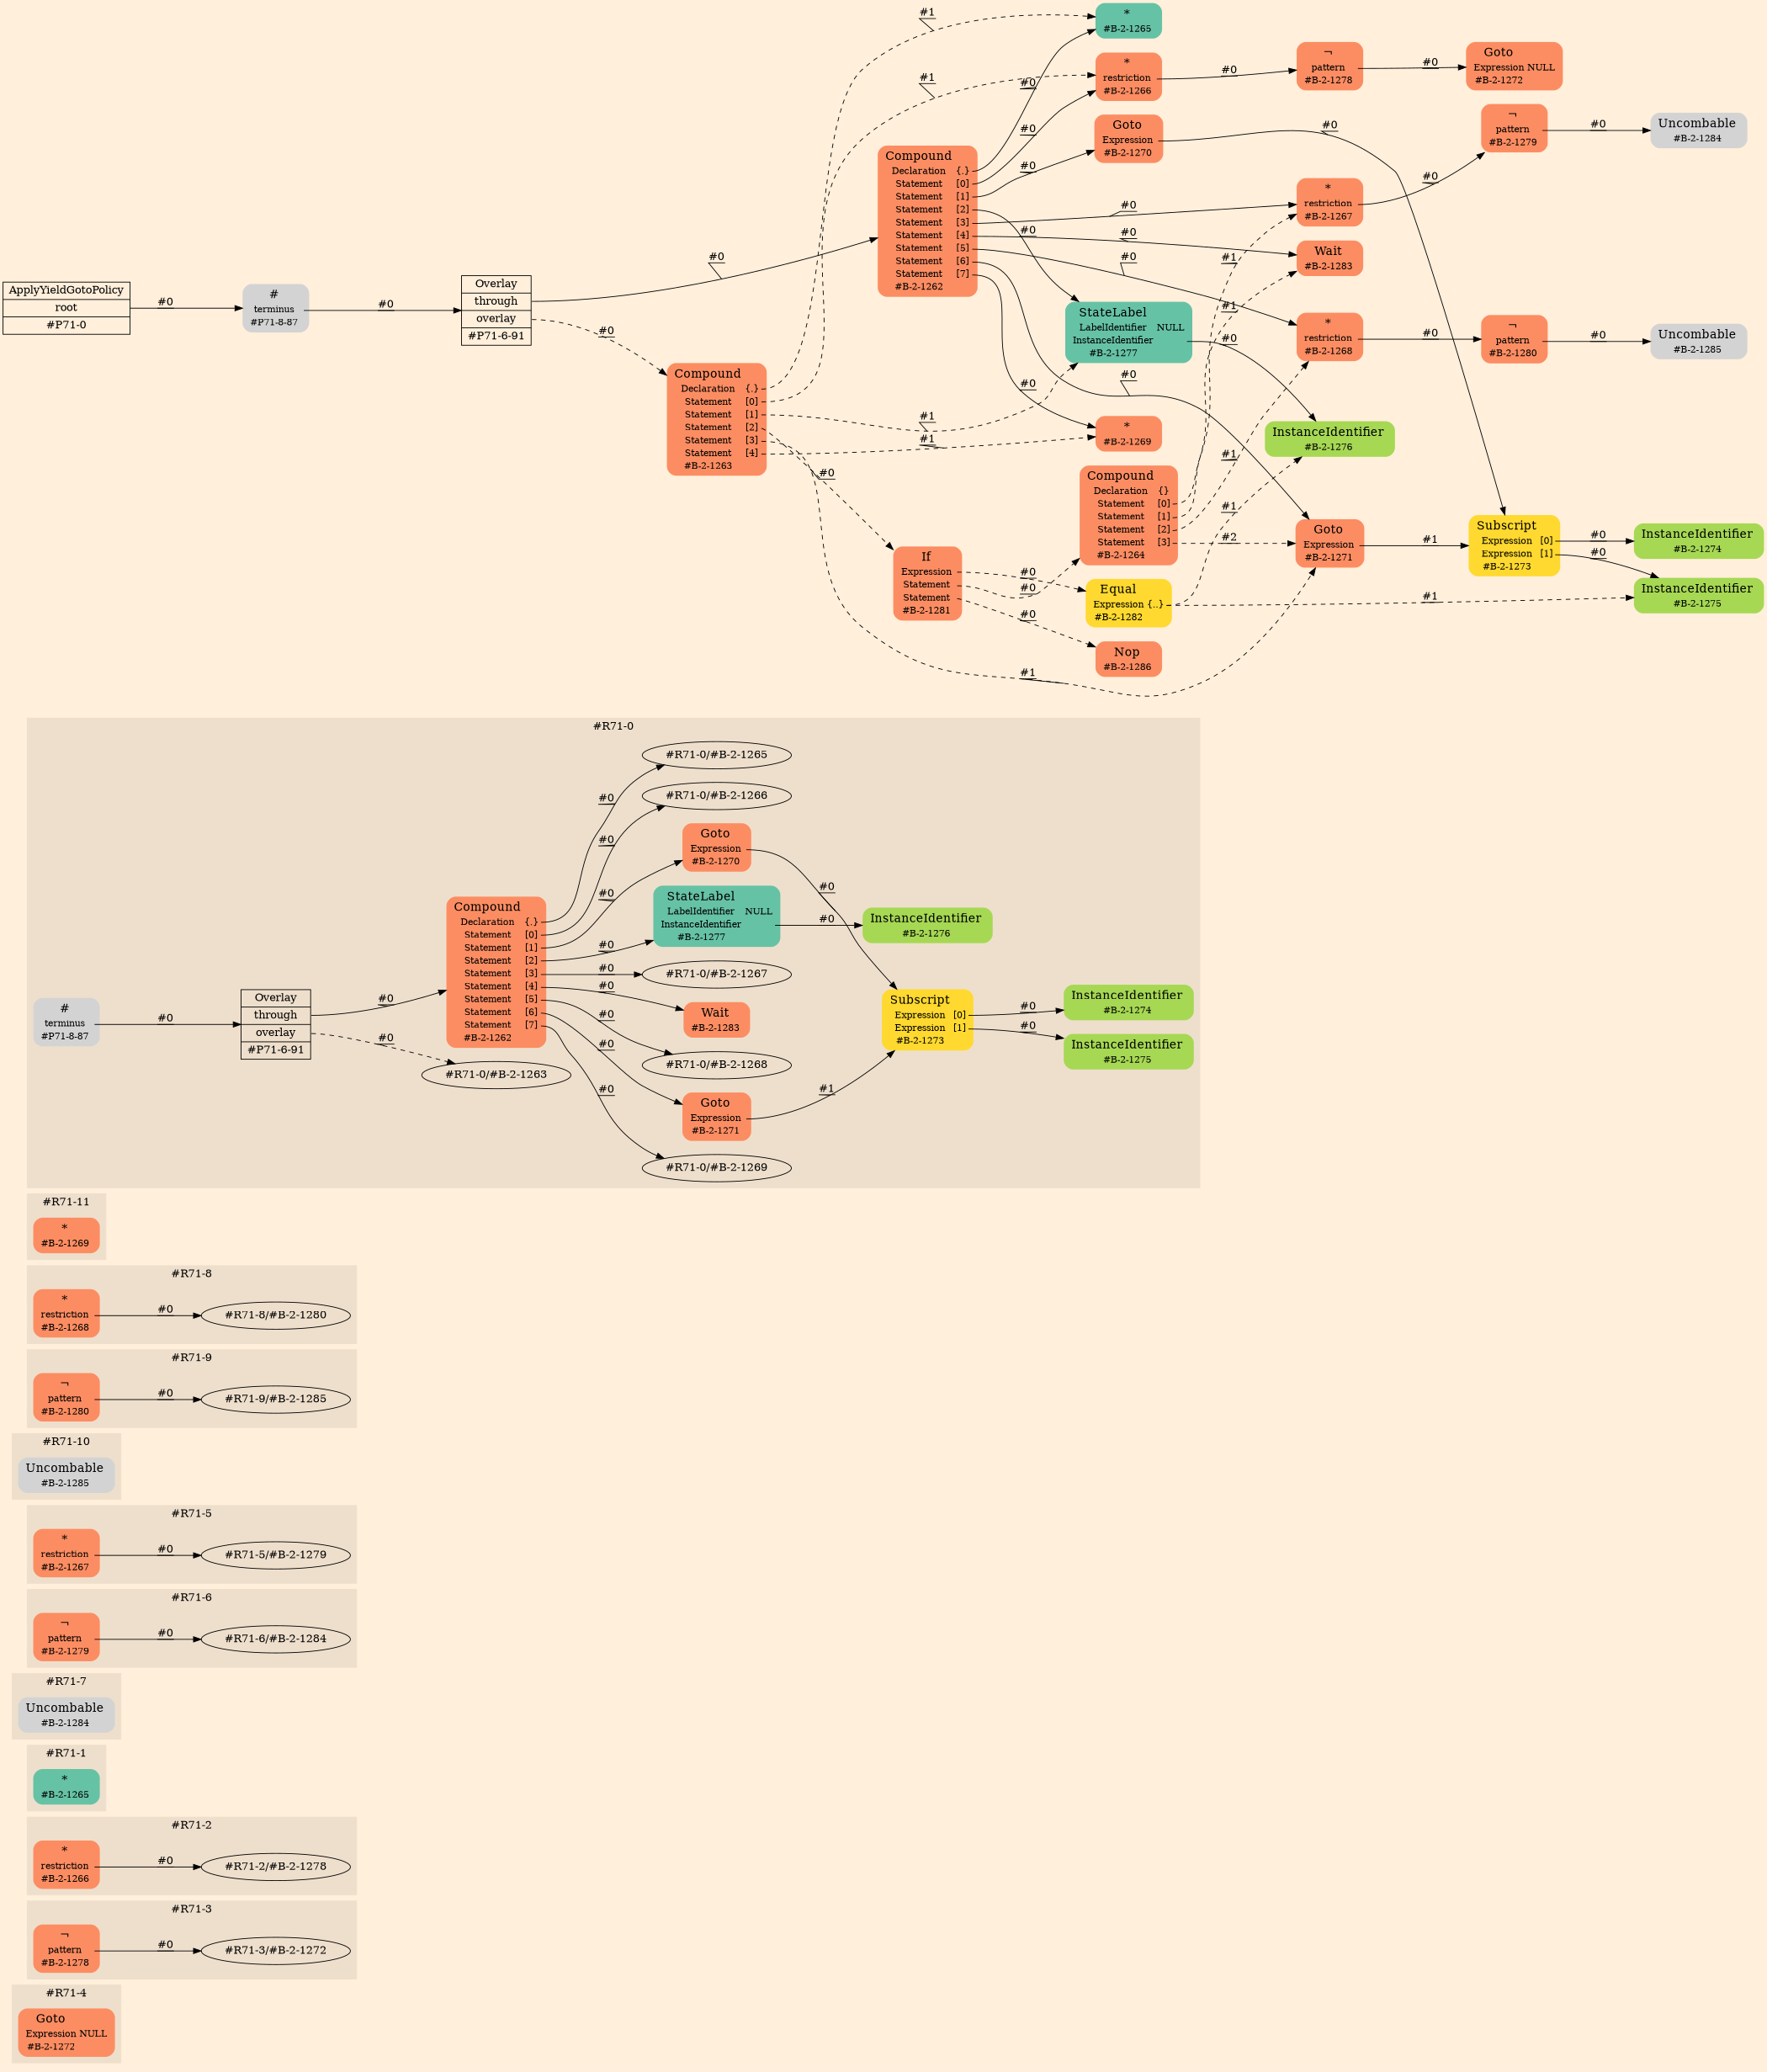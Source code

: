 digraph Inferno {
graph [
rankdir = "LR"
ranksep = 1.0
size = "14,20"
bgcolor = antiquewhite1
color = black
fontcolor = black
];
node [
];
subgraph "cluster#R71-4" {
label = "#R71-4"
style = "filled"
color = antiquewhite2
"#R71-4/#B-2-1272" [
shape = "plaintext"
fillcolor = "/set28/2"
label = <<TABLE BORDER="0" CELLBORDER="0" CELLSPACING="0">
 <TR>
  <TD><FONT POINT-SIZE="16.0">Goto</FONT></TD>
  <TD></TD>
 </TR>
 <TR>
  <TD>Expression</TD>
  <TD PORT="port0">NULL</TD>
 </TR>
 <TR>
  <TD>#B-2-1272</TD>
  <TD PORT="port1"></TD>
 </TR>
</TABLE>>
style = "rounded,filled"
fontsize = "12"
];
}
subgraph "cluster#R71-3" {
label = "#R71-3"
style = "filled"
color = antiquewhite2
"#R71-3/#B-2-1278" [
shape = "plaintext"
fillcolor = "/set28/2"
label = <<TABLE BORDER="0" CELLBORDER="0" CELLSPACING="0">
 <TR>
  <TD><FONT POINT-SIZE="16.0">¬</FONT></TD>
  <TD></TD>
 </TR>
 <TR>
  <TD>pattern</TD>
  <TD PORT="port0"></TD>
 </TR>
 <TR>
  <TD>#B-2-1278</TD>
  <TD PORT="port1"></TD>
 </TR>
</TABLE>>
style = "rounded,filled"
fontsize = "12"
];
"#R71-3/#B-2-1278":port0 -> "#R71-3/#B-2-1272" [style="solid"
label = "#0"
decorate = true
color = black
fontcolor = black
];
}
subgraph "cluster#R71-2" {
label = "#R71-2"
style = "filled"
color = antiquewhite2
"#R71-2/#B-2-1266" [
shape = "plaintext"
fillcolor = "/set28/2"
label = <<TABLE BORDER="0" CELLBORDER="0" CELLSPACING="0">
 <TR>
  <TD><FONT POINT-SIZE="16.0">*</FONT></TD>
  <TD></TD>
 </TR>
 <TR>
  <TD>restriction</TD>
  <TD PORT="port0"></TD>
 </TR>
 <TR>
  <TD>#B-2-1266</TD>
  <TD PORT="port1"></TD>
 </TR>
</TABLE>>
style = "rounded,filled"
fontsize = "12"
];
"#R71-2/#B-2-1266":port0 -> "#R71-2/#B-2-1278" [style="solid"
label = "#0"
decorate = true
color = black
fontcolor = black
];
}
subgraph "cluster#R71-1" {
label = "#R71-1"
style = "filled"
color = antiquewhite2
"#R71-1/#B-2-1265" [
shape = "plaintext"
fillcolor = "/set28/1"
label = <<TABLE BORDER="0" CELLBORDER="0" CELLSPACING="0">
 <TR>
  <TD><FONT POINT-SIZE="16.0">*</FONT></TD>
  <TD></TD>
 </TR>
 <TR>
  <TD>#B-2-1265</TD>
  <TD PORT="port0"></TD>
 </TR>
</TABLE>>
style = "rounded,filled"
fontsize = "12"
];
}
subgraph "cluster#R71-7" {
label = "#R71-7"
style = "filled"
color = antiquewhite2
"#R71-7/#B-2-1284" [
shape = "plaintext"
label = <<TABLE BORDER="0" CELLBORDER="0" CELLSPACING="0">
 <TR>
  <TD><FONT POINT-SIZE="16.0">Uncombable</FONT></TD>
  <TD></TD>
 </TR>
 <TR>
  <TD>#B-2-1284</TD>
  <TD PORT="port0"></TD>
 </TR>
</TABLE>>
style = "rounded,filled"
fontsize = "12"
];
}
subgraph "cluster#R71-6" {
label = "#R71-6"
style = "filled"
color = antiquewhite2
"#R71-6/#B-2-1279" [
shape = "plaintext"
fillcolor = "/set28/2"
label = <<TABLE BORDER="0" CELLBORDER="0" CELLSPACING="0">
 <TR>
  <TD><FONT POINT-SIZE="16.0">¬</FONT></TD>
  <TD></TD>
 </TR>
 <TR>
  <TD>pattern</TD>
  <TD PORT="port0"></TD>
 </TR>
 <TR>
  <TD>#B-2-1279</TD>
  <TD PORT="port1"></TD>
 </TR>
</TABLE>>
style = "rounded,filled"
fontsize = "12"
];
"#R71-6/#B-2-1279":port0 -> "#R71-6/#B-2-1284" [style="solid"
label = "#0"
decorate = true
color = black
fontcolor = black
];
}
subgraph "cluster#R71-5" {
label = "#R71-5"
style = "filled"
color = antiquewhite2
"#R71-5/#B-2-1267" [
shape = "plaintext"
fillcolor = "/set28/2"
label = <<TABLE BORDER="0" CELLBORDER="0" CELLSPACING="0">
 <TR>
  <TD><FONT POINT-SIZE="16.0">*</FONT></TD>
  <TD></TD>
 </TR>
 <TR>
  <TD>restriction</TD>
  <TD PORT="port0"></TD>
 </TR>
 <TR>
  <TD>#B-2-1267</TD>
  <TD PORT="port1"></TD>
 </TR>
</TABLE>>
style = "rounded,filled"
fontsize = "12"
];
"#R71-5/#B-2-1267":port0 -> "#R71-5/#B-2-1279" [style="solid"
label = "#0"
decorate = true
color = black
fontcolor = black
];
}
subgraph "cluster#R71-10" {
label = "#R71-10"
style = "filled"
color = antiquewhite2
"#R71-10/#B-2-1285" [
shape = "plaintext"
label = <<TABLE BORDER="0" CELLBORDER="0" CELLSPACING="0">
 <TR>
  <TD><FONT POINT-SIZE="16.0">Uncombable</FONT></TD>
  <TD></TD>
 </TR>
 <TR>
  <TD>#B-2-1285</TD>
  <TD PORT="port0"></TD>
 </TR>
</TABLE>>
style = "rounded,filled"
fontsize = "12"
];
}
subgraph "cluster#R71-9" {
label = "#R71-9"
style = "filled"
color = antiquewhite2
"#R71-9/#B-2-1280" [
shape = "plaintext"
fillcolor = "/set28/2"
label = <<TABLE BORDER="0" CELLBORDER="0" CELLSPACING="0">
 <TR>
  <TD><FONT POINT-SIZE="16.0">¬</FONT></TD>
  <TD></TD>
 </TR>
 <TR>
  <TD>pattern</TD>
  <TD PORT="port0"></TD>
 </TR>
 <TR>
  <TD>#B-2-1280</TD>
  <TD PORT="port1"></TD>
 </TR>
</TABLE>>
style = "rounded,filled"
fontsize = "12"
];
"#R71-9/#B-2-1280":port0 -> "#R71-9/#B-2-1285" [style="solid"
label = "#0"
decorate = true
color = black
fontcolor = black
];
}
subgraph "cluster#R71-8" {
label = "#R71-8"
style = "filled"
color = antiquewhite2
"#R71-8/#B-2-1268" [
shape = "plaintext"
fillcolor = "/set28/2"
label = <<TABLE BORDER="0" CELLBORDER="0" CELLSPACING="0">
 <TR>
  <TD><FONT POINT-SIZE="16.0">*</FONT></TD>
  <TD></TD>
 </TR>
 <TR>
  <TD>restriction</TD>
  <TD PORT="port0"></TD>
 </TR>
 <TR>
  <TD>#B-2-1268</TD>
  <TD PORT="port1"></TD>
 </TR>
</TABLE>>
style = "rounded,filled"
fontsize = "12"
];
"#R71-8/#B-2-1268":port0 -> "#R71-8/#B-2-1280" [style="solid"
label = "#0"
decorate = true
color = black
fontcolor = black
];
}
subgraph "cluster#R71-11" {
label = "#R71-11"
style = "filled"
color = antiquewhite2
"#R71-11/#B-2-1269" [
shape = "plaintext"
fillcolor = "/set28/2"
label = <<TABLE BORDER="0" CELLBORDER="0" CELLSPACING="0">
 <TR>
  <TD><FONT POINT-SIZE="16.0">*</FONT></TD>
  <TD></TD>
 </TR>
 <TR>
  <TD>#B-2-1269</TD>
  <TD PORT="port0"></TD>
 </TR>
</TABLE>>
style = "rounded,filled"
fontsize = "12"
];
}
subgraph "cluster#R71-0" {
label = "#R71-0"
style = "filled"
color = antiquewhite2
"#R71-0/#B-2-1283" [
shape = "plaintext"
fillcolor = "/set28/2"
label = <<TABLE BORDER="0" CELLBORDER="0" CELLSPACING="0">
 <TR>
  <TD><FONT POINT-SIZE="16.0">Wait</FONT></TD>
  <TD></TD>
 </TR>
 <TR>
  <TD>#B-2-1283</TD>
  <TD PORT="port0"></TD>
 </TR>
</TABLE>>
style = "rounded,filled"
fontsize = "12"
];
"#R71-0/#B-2-1276" [
shape = "plaintext"
fillcolor = "/set28/5"
label = <<TABLE BORDER="0" CELLBORDER="0" CELLSPACING="0">
 <TR>
  <TD><FONT POINT-SIZE="16.0">InstanceIdentifier</FONT></TD>
  <TD></TD>
 </TR>
 <TR>
  <TD>#B-2-1276</TD>
  <TD PORT="port0"></TD>
 </TR>
</TABLE>>
style = "rounded,filled"
fontsize = "12"
];
"#R71-0/#B-2-1277" [
shape = "plaintext"
fillcolor = "/set28/1"
label = <<TABLE BORDER="0" CELLBORDER="0" CELLSPACING="0">
 <TR>
  <TD><FONT POINT-SIZE="16.0">StateLabel</FONT></TD>
  <TD></TD>
 </TR>
 <TR>
  <TD>LabelIdentifier</TD>
  <TD PORT="port0">NULL</TD>
 </TR>
 <TR>
  <TD>InstanceIdentifier</TD>
  <TD PORT="port1"></TD>
 </TR>
 <TR>
  <TD>#B-2-1277</TD>
  <TD PORT="port2"></TD>
 </TR>
</TABLE>>
style = "rounded,filled"
fontsize = "12"
];
"#R71-0/#B-2-1275" [
shape = "plaintext"
fillcolor = "/set28/5"
label = <<TABLE BORDER="0" CELLBORDER="0" CELLSPACING="0">
 <TR>
  <TD><FONT POINT-SIZE="16.0">InstanceIdentifier</FONT></TD>
  <TD></TD>
 </TR>
 <TR>
  <TD>#B-2-1275</TD>
  <TD PORT="port0"></TD>
 </TR>
</TABLE>>
style = "rounded,filled"
fontsize = "12"
];
"#R71-0/#P71-6-91" [
shape = "record"
fillcolor = antiquewhite2
label = "<fixed> Overlay | <port0> through | <port1> overlay | <port2> #P71-6-91"
style = "filled"
fontsize = "14"
color = black
fontcolor = black
];
"#R71-0/#B-2-1270" [
shape = "plaintext"
fillcolor = "/set28/2"
label = <<TABLE BORDER="0" CELLBORDER="0" CELLSPACING="0">
 <TR>
  <TD><FONT POINT-SIZE="16.0">Goto</FONT></TD>
  <TD></TD>
 </TR>
 <TR>
  <TD>Expression</TD>
  <TD PORT="port0"></TD>
 </TR>
 <TR>
  <TD>#B-2-1270</TD>
  <TD PORT="port1"></TD>
 </TR>
</TABLE>>
style = "rounded,filled"
fontsize = "12"
];
"#R71-0/#P71-8-87" [
shape = "plaintext"
label = <<TABLE BORDER="0" CELLBORDER="0" CELLSPACING="0">
 <TR>
  <TD><FONT POINT-SIZE="16.0">#</FONT></TD>
  <TD></TD>
 </TR>
 <TR>
  <TD>terminus</TD>
  <TD PORT="port0"></TD>
 </TR>
 <TR>
  <TD>#P71-8-87</TD>
  <TD PORT="port1"></TD>
 </TR>
</TABLE>>
style = "rounded,filled"
fontsize = "12"
];
"#R71-0/#B-2-1262" [
shape = "plaintext"
fillcolor = "/set28/2"
label = <<TABLE BORDER="0" CELLBORDER="0" CELLSPACING="0">
 <TR>
  <TD><FONT POINT-SIZE="16.0">Compound</FONT></TD>
  <TD></TD>
 </TR>
 <TR>
  <TD>Declaration</TD>
  <TD PORT="port0">{.}</TD>
 </TR>
 <TR>
  <TD>Statement</TD>
  <TD PORT="port1">[0]</TD>
 </TR>
 <TR>
  <TD>Statement</TD>
  <TD PORT="port2">[1]</TD>
 </TR>
 <TR>
  <TD>Statement</TD>
  <TD PORT="port3">[2]</TD>
 </TR>
 <TR>
  <TD>Statement</TD>
  <TD PORT="port4">[3]</TD>
 </TR>
 <TR>
  <TD>Statement</TD>
  <TD PORT="port5">[4]</TD>
 </TR>
 <TR>
  <TD>Statement</TD>
  <TD PORT="port6">[5]</TD>
 </TR>
 <TR>
  <TD>Statement</TD>
  <TD PORT="port7">[6]</TD>
 </TR>
 <TR>
  <TD>Statement</TD>
  <TD PORT="port8">[7]</TD>
 </TR>
 <TR>
  <TD>#B-2-1262</TD>
  <TD PORT="port9"></TD>
 </TR>
</TABLE>>
style = "rounded,filled"
fontsize = "12"
];
"#R71-0/#B-2-1271" [
shape = "plaintext"
fillcolor = "/set28/2"
label = <<TABLE BORDER="0" CELLBORDER="0" CELLSPACING="0">
 <TR>
  <TD><FONT POINT-SIZE="16.0">Goto</FONT></TD>
  <TD></TD>
 </TR>
 <TR>
  <TD>Expression</TD>
  <TD PORT="port0"></TD>
 </TR>
 <TR>
  <TD>#B-2-1271</TD>
  <TD PORT="port1"></TD>
 </TR>
</TABLE>>
style = "rounded,filled"
fontsize = "12"
];
"#R71-0/#B-2-1273" [
shape = "plaintext"
fillcolor = "/set28/6"
label = <<TABLE BORDER="0" CELLBORDER="0" CELLSPACING="0">
 <TR>
  <TD><FONT POINT-SIZE="16.0">Subscript</FONT></TD>
  <TD></TD>
 </TR>
 <TR>
  <TD>Expression</TD>
  <TD PORT="port0">[0]</TD>
 </TR>
 <TR>
  <TD>Expression</TD>
  <TD PORT="port1">[1]</TD>
 </TR>
 <TR>
  <TD>#B-2-1273</TD>
  <TD PORT="port2"></TD>
 </TR>
</TABLE>>
style = "rounded,filled"
fontsize = "12"
];
"#R71-0/#B-2-1274" [
shape = "plaintext"
fillcolor = "/set28/5"
label = <<TABLE BORDER="0" CELLBORDER="0" CELLSPACING="0">
 <TR>
  <TD><FONT POINT-SIZE="16.0">InstanceIdentifier</FONT></TD>
  <TD></TD>
 </TR>
 <TR>
  <TD>#B-2-1274</TD>
  <TD PORT="port0"></TD>
 </TR>
</TABLE>>
style = "rounded,filled"
fontsize = "12"
];
"#R71-0/#B-2-1277":port1 -> "#R71-0/#B-2-1276" [style="solid"
label = "#0"
decorate = true
color = black
fontcolor = black
];
"#R71-0/#P71-6-91":port0 -> "#R71-0/#B-2-1262" [style="solid"
label = "#0"
decorate = true
color = black
fontcolor = black
];
"#R71-0/#P71-6-91":port1 -> "#R71-0/#B-2-1263" [style="dashed"
label = "#0"
decorate = true
color = black
fontcolor = black
];
"#R71-0/#B-2-1270":port0 -> "#R71-0/#B-2-1273" [style="solid"
label = "#0"
decorate = true
color = black
fontcolor = black
];
"#R71-0/#P71-8-87":port0 -> "#R71-0/#P71-6-91" [style="solid"
label = "#0"
decorate = true
color = black
fontcolor = black
];
"#R71-0/#B-2-1262":port0 -> "#R71-0/#B-2-1265" [style="solid"
label = "#0"
decorate = true
color = black
fontcolor = black
];
"#R71-0/#B-2-1262":port1 -> "#R71-0/#B-2-1266" [style="solid"
label = "#0"
decorate = true
color = black
fontcolor = black
];
"#R71-0/#B-2-1262":port2 -> "#R71-0/#B-2-1270" [style="solid"
label = "#0"
decorate = true
color = black
fontcolor = black
];
"#R71-0/#B-2-1262":port3 -> "#R71-0/#B-2-1277" [style="solid"
label = "#0"
decorate = true
color = black
fontcolor = black
];
"#R71-0/#B-2-1262":port4 -> "#R71-0/#B-2-1267" [style="solid"
label = "#0"
decorate = true
color = black
fontcolor = black
];
"#R71-0/#B-2-1262":port5 -> "#R71-0/#B-2-1283" [style="solid"
label = "#0"
decorate = true
color = black
fontcolor = black
];
"#R71-0/#B-2-1262":port6 -> "#R71-0/#B-2-1268" [style="solid"
label = "#0"
decorate = true
color = black
fontcolor = black
];
"#R71-0/#B-2-1262":port7 -> "#R71-0/#B-2-1271" [style="solid"
label = "#0"
decorate = true
color = black
fontcolor = black
];
"#R71-0/#B-2-1262":port8 -> "#R71-0/#B-2-1269" [style="solid"
label = "#0"
decorate = true
color = black
fontcolor = black
];
"#R71-0/#B-2-1271":port0 -> "#R71-0/#B-2-1273" [style="solid"
label = "#1"
decorate = true
color = black
fontcolor = black
];
"#R71-0/#B-2-1273":port0 -> "#R71-0/#B-2-1274" [style="solid"
label = "#0"
decorate = true
color = black
fontcolor = black
];
"#R71-0/#B-2-1273":port1 -> "#R71-0/#B-2-1275" [style="solid"
label = "#0"
decorate = true
color = black
fontcolor = black
];
}
"CR#P71-0" [
shape = "record"
fillcolor = antiquewhite1
label = "<fixed> ApplyYieldGotoPolicy | <port0> root | <port1> #P71-0"
style = "filled"
fontsize = "14"
color = black
fontcolor = black
];
"#P71-8-87" [
shape = "plaintext"
label = <<TABLE BORDER="0" CELLBORDER="0" CELLSPACING="0">
 <TR>
  <TD><FONT POINT-SIZE="16.0">#</FONT></TD>
  <TD></TD>
 </TR>
 <TR>
  <TD>terminus</TD>
  <TD PORT="port0"></TD>
 </TR>
 <TR>
  <TD>#P71-8-87</TD>
  <TD PORT="port1"></TD>
 </TR>
</TABLE>>
style = "rounded,filled"
fontsize = "12"
];
"#P71-6-91" [
shape = "record"
fillcolor = antiquewhite1
label = "<fixed> Overlay | <port0> through | <port1> overlay | <port2> #P71-6-91"
style = "filled"
fontsize = "14"
color = black
fontcolor = black
];
"#B-2-1262" [
shape = "plaintext"
fillcolor = "/set28/2"
label = <<TABLE BORDER="0" CELLBORDER="0" CELLSPACING="0">
 <TR>
  <TD><FONT POINT-SIZE="16.0">Compound</FONT></TD>
  <TD></TD>
 </TR>
 <TR>
  <TD>Declaration</TD>
  <TD PORT="port0">{.}</TD>
 </TR>
 <TR>
  <TD>Statement</TD>
  <TD PORT="port1">[0]</TD>
 </TR>
 <TR>
  <TD>Statement</TD>
  <TD PORT="port2">[1]</TD>
 </TR>
 <TR>
  <TD>Statement</TD>
  <TD PORT="port3">[2]</TD>
 </TR>
 <TR>
  <TD>Statement</TD>
  <TD PORT="port4">[3]</TD>
 </TR>
 <TR>
  <TD>Statement</TD>
  <TD PORT="port5">[4]</TD>
 </TR>
 <TR>
  <TD>Statement</TD>
  <TD PORT="port6">[5]</TD>
 </TR>
 <TR>
  <TD>Statement</TD>
  <TD PORT="port7">[6]</TD>
 </TR>
 <TR>
  <TD>Statement</TD>
  <TD PORT="port8">[7]</TD>
 </TR>
 <TR>
  <TD>#B-2-1262</TD>
  <TD PORT="port9"></TD>
 </TR>
</TABLE>>
style = "rounded,filled"
fontsize = "12"
];
"#B-2-1265" [
shape = "plaintext"
fillcolor = "/set28/1"
label = <<TABLE BORDER="0" CELLBORDER="0" CELLSPACING="0">
 <TR>
  <TD><FONT POINT-SIZE="16.0">*</FONT></TD>
  <TD></TD>
 </TR>
 <TR>
  <TD>#B-2-1265</TD>
  <TD PORT="port0"></TD>
 </TR>
</TABLE>>
style = "rounded,filled"
fontsize = "12"
];
"#B-2-1266" [
shape = "plaintext"
fillcolor = "/set28/2"
label = <<TABLE BORDER="0" CELLBORDER="0" CELLSPACING="0">
 <TR>
  <TD><FONT POINT-SIZE="16.0">*</FONT></TD>
  <TD></TD>
 </TR>
 <TR>
  <TD>restriction</TD>
  <TD PORT="port0"></TD>
 </TR>
 <TR>
  <TD>#B-2-1266</TD>
  <TD PORT="port1"></TD>
 </TR>
</TABLE>>
style = "rounded,filled"
fontsize = "12"
];
"#B-2-1278" [
shape = "plaintext"
fillcolor = "/set28/2"
label = <<TABLE BORDER="0" CELLBORDER="0" CELLSPACING="0">
 <TR>
  <TD><FONT POINT-SIZE="16.0">¬</FONT></TD>
  <TD></TD>
 </TR>
 <TR>
  <TD>pattern</TD>
  <TD PORT="port0"></TD>
 </TR>
 <TR>
  <TD>#B-2-1278</TD>
  <TD PORT="port1"></TD>
 </TR>
</TABLE>>
style = "rounded,filled"
fontsize = "12"
];
"#B-2-1272" [
shape = "plaintext"
fillcolor = "/set28/2"
label = <<TABLE BORDER="0" CELLBORDER="0" CELLSPACING="0">
 <TR>
  <TD><FONT POINT-SIZE="16.0">Goto</FONT></TD>
  <TD></TD>
 </TR>
 <TR>
  <TD>Expression</TD>
  <TD PORT="port0">NULL</TD>
 </TR>
 <TR>
  <TD>#B-2-1272</TD>
  <TD PORT="port1"></TD>
 </TR>
</TABLE>>
style = "rounded,filled"
fontsize = "12"
];
"#B-2-1270" [
shape = "plaintext"
fillcolor = "/set28/2"
label = <<TABLE BORDER="0" CELLBORDER="0" CELLSPACING="0">
 <TR>
  <TD><FONT POINT-SIZE="16.0">Goto</FONT></TD>
  <TD></TD>
 </TR>
 <TR>
  <TD>Expression</TD>
  <TD PORT="port0"></TD>
 </TR>
 <TR>
  <TD>#B-2-1270</TD>
  <TD PORT="port1"></TD>
 </TR>
</TABLE>>
style = "rounded,filled"
fontsize = "12"
];
"#B-2-1273" [
shape = "plaintext"
fillcolor = "/set28/6"
label = <<TABLE BORDER="0" CELLBORDER="0" CELLSPACING="0">
 <TR>
  <TD><FONT POINT-SIZE="16.0">Subscript</FONT></TD>
  <TD></TD>
 </TR>
 <TR>
  <TD>Expression</TD>
  <TD PORT="port0">[0]</TD>
 </TR>
 <TR>
  <TD>Expression</TD>
  <TD PORT="port1">[1]</TD>
 </TR>
 <TR>
  <TD>#B-2-1273</TD>
  <TD PORT="port2"></TD>
 </TR>
</TABLE>>
style = "rounded,filled"
fontsize = "12"
];
"#B-2-1274" [
shape = "plaintext"
fillcolor = "/set28/5"
label = <<TABLE BORDER="0" CELLBORDER="0" CELLSPACING="0">
 <TR>
  <TD><FONT POINT-SIZE="16.0">InstanceIdentifier</FONT></TD>
  <TD></TD>
 </TR>
 <TR>
  <TD>#B-2-1274</TD>
  <TD PORT="port0"></TD>
 </TR>
</TABLE>>
style = "rounded,filled"
fontsize = "12"
];
"#B-2-1275" [
shape = "plaintext"
fillcolor = "/set28/5"
label = <<TABLE BORDER="0" CELLBORDER="0" CELLSPACING="0">
 <TR>
  <TD><FONT POINT-SIZE="16.0">InstanceIdentifier</FONT></TD>
  <TD></TD>
 </TR>
 <TR>
  <TD>#B-2-1275</TD>
  <TD PORT="port0"></TD>
 </TR>
</TABLE>>
style = "rounded,filled"
fontsize = "12"
];
"#B-2-1277" [
shape = "plaintext"
fillcolor = "/set28/1"
label = <<TABLE BORDER="0" CELLBORDER="0" CELLSPACING="0">
 <TR>
  <TD><FONT POINT-SIZE="16.0">StateLabel</FONT></TD>
  <TD></TD>
 </TR>
 <TR>
  <TD>LabelIdentifier</TD>
  <TD PORT="port0">NULL</TD>
 </TR>
 <TR>
  <TD>InstanceIdentifier</TD>
  <TD PORT="port1"></TD>
 </TR>
 <TR>
  <TD>#B-2-1277</TD>
  <TD PORT="port2"></TD>
 </TR>
</TABLE>>
style = "rounded,filled"
fontsize = "12"
];
"#B-2-1276" [
shape = "plaintext"
fillcolor = "/set28/5"
label = <<TABLE BORDER="0" CELLBORDER="0" CELLSPACING="0">
 <TR>
  <TD><FONT POINT-SIZE="16.0">InstanceIdentifier</FONT></TD>
  <TD></TD>
 </TR>
 <TR>
  <TD>#B-2-1276</TD>
  <TD PORT="port0"></TD>
 </TR>
</TABLE>>
style = "rounded,filled"
fontsize = "12"
];
"#B-2-1267" [
shape = "plaintext"
fillcolor = "/set28/2"
label = <<TABLE BORDER="0" CELLBORDER="0" CELLSPACING="0">
 <TR>
  <TD><FONT POINT-SIZE="16.0">*</FONT></TD>
  <TD></TD>
 </TR>
 <TR>
  <TD>restriction</TD>
  <TD PORT="port0"></TD>
 </TR>
 <TR>
  <TD>#B-2-1267</TD>
  <TD PORT="port1"></TD>
 </TR>
</TABLE>>
style = "rounded,filled"
fontsize = "12"
];
"#B-2-1279" [
shape = "plaintext"
fillcolor = "/set28/2"
label = <<TABLE BORDER="0" CELLBORDER="0" CELLSPACING="0">
 <TR>
  <TD><FONT POINT-SIZE="16.0">¬</FONT></TD>
  <TD></TD>
 </TR>
 <TR>
  <TD>pattern</TD>
  <TD PORT="port0"></TD>
 </TR>
 <TR>
  <TD>#B-2-1279</TD>
  <TD PORT="port1"></TD>
 </TR>
</TABLE>>
style = "rounded,filled"
fontsize = "12"
];
"#B-2-1284" [
shape = "plaintext"
label = <<TABLE BORDER="0" CELLBORDER="0" CELLSPACING="0">
 <TR>
  <TD><FONT POINT-SIZE="16.0">Uncombable</FONT></TD>
  <TD></TD>
 </TR>
 <TR>
  <TD>#B-2-1284</TD>
  <TD PORT="port0"></TD>
 </TR>
</TABLE>>
style = "rounded,filled"
fontsize = "12"
];
"#B-2-1283" [
shape = "plaintext"
fillcolor = "/set28/2"
label = <<TABLE BORDER="0" CELLBORDER="0" CELLSPACING="0">
 <TR>
  <TD><FONT POINT-SIZE="16.0">Wait</FONT></TD>
  <TD></TD>
 </TR>
 <TR>
  <TD>#B-2-1283</TD>
  <TD PORT="port0"></TD>
 </TR>
</TABLE>>
style = "rounded,filled"
fontsize = "12"
];
"#B-2-1268" [
shape = "plaintext"
fillcolor = "/set28/2"
label = <<TABLE BORDER="0" CELLBORDER="0" CELLSPACING="0">
 <TR>
  <TD><FONT POINT-SIZE="16.0">*</FONT></TD>
  <TD></TD>
 </TR>
 <TR>
  <TD>restriction</TD>
  <TD PORT="port0"></TD>
 </TR>
 <TR>
  <TD>#B-2-1268</TD>
  <TD PORT="port1"></TD>
 </TR>
</TABLE>>
style = "rounded,filled"
fontsize = "12"
];
"#B-2-1280" [
shape = "plaintext"
fillcolor = "/set28/2"
label = <<TABLE BORDER="0" CELLBORDER="0" CELLSPACING="0">
 <TR>
  <TD><FONT POINT-SIZE="16.0">¬</FONT></TD>
  <TD></TD>
 </TR>
 <TR>
  <TD>pattern</TD>
  <TD PORT="port0"></TD>
 </TR>
 <TR>
  <TD>#B-2-1280</TD>
  <TD PORT="port1"></TD>
 </TR>
</TABLE>>
style = "rounded,filled"
fontsize = "12"
];
"#B-2-1285" [
shape = "plaintext"
label = <<TABLE BORDER="0" CELLBORDER="0" CELLSPACING="0">
 <TR>
  <TD><FONT POINT-SIZE="16.0">Uncombable</FONT></TD>
  <TD></TD>
 </TR>
 <TR>
  <TD>#B-2-1285</TD>
  <TD PORT="port0"></TD>
 </TR>
</TABLE>>
style = "rounded,filled"
fontsize = "12"
];
"#B-2-1271" [
shape = "plaintext"
fillcolor = "/set28/2"
label = <<TABLE BORDER="0" CELLBORDER="0" CELLSPACING="0">
 <TR>
  <TD><FONT POINT-SIZE="16.0">Goto</FONT></TD>
  <TD></TD>
 </TR>
 <TR>
  <TD>Expression</TD>
  <TD PORT="port0"></TD>
 </TR>
 <TR>
  <TD>#B-2-1271</TD>
  <TD PORT="port1"></TD>
 </TR>
</TABLE>>
style = "rounded,filled"
fontsize = "12"
];
"#B-2-1269" [
shape = "plaintext"
fillcolor = "/set28/2"
label = <<TABLE BORDER="0" CELLBORDER="0" CELLSPACING="0">
 <TR>
  <TD><FONT POINT-SIZE="16.0">*</FONT></TD>
  <TD></TD>
 </TR>
 <TR>
  <TD>#B-2-1269</TD>
  <TD PORT="port0"></TD>
 </TR>
</TABLE>>
style = "rounded,filled"
fontsize = "12"
];
"#B-2-1263" [
shape = "plaintext"
fillcolor = "/set28/2"
label = <<TABLE BORDER="0" CELLBORDER="0" CELLSPACING="0">
 <TR>
  <TD><FONT POINT-SIZE="16.0">Compound</FONT></TD>
  <TD></TD>
 </TR>
 <TR>
  <TD>Declaration</TD>
  <TD PORT="port0">{.}</TD>
 </TR>
 <TR>
  <TD>Statement</TD>
  <TD PORT="port1">[0]</TD>
 </TR>
 <TR>
  <TD>Statement</TD>
  <TD PORT="port2">[1]</TD>
 </TR>
 <TR>
  <TD>Statement</TD>
  <TD PORT="port3">[2]</TD>
 </TR>
 <TR>
  <TD>Statement</TD>
  <TD PORT="port4">[3]</TD>
 </TR>
 <TR>
  <TD>Statement</TD>
  <TD PORT="port5">[4]</TD>
 </TR>
 <TR>
  <TD>#B-2-1263</TD>
  <TD PORT="port6"></TD>
 </TR>
</TABLE>>
style = "rounded,filled"
fontsize = "12"
];
"#B-2-1281" [
shape = "plaintext"
fillcolor = "/set28/2"
label = <<TABLE BORDER="0" CELLBORDER="0" CELLSPACING="0">
 <TR>
  <TD><FONT POINT-SIZE="16.0">If</FONT></TD>
  <TD></TD>
 </TR>
 <TR>
  <TD>Expression</TD>
  <TD PORT="port0"></TD>
 </TR>
 <TR>
  <TD>Statement</TD>
  <TD PORT="port1"></TD>
 </TR>
 <TR>
  <TD>Statement</TD>
  <TD PORT="port2"></TD>
 </TR>
 <TR>
  <TD>#B-2-1281</TD>
  <TD PORT="port3"></TD>
 </TR>
</TABLE>>
style = "rounded,filled"
fontsize = "12"
];
"#B-2-1282" [
shape = "plaintext"
fillcolor = "/set28/6"
label = <<TABLE BORDER="0" CELLBORDER="0" CELLSPACING="0">
 <TR>
  <TD><FONT POINT-SIZE="16.0">Equal</FONT></TD>
  <TD></TD>
 </TR>
 <TR>
  <TD>Expression</TD>
  <TD PORT="port0">{..}</TD>
 </TR>
 <TR>
  <TD>#B-2-1282</TD>
  <TD PORT="port1"></TD>
 </TR>
</TABLE>>
style = "rounded,filled"
fontsize = "12"
];
"#B-2-1264" [
shape = "plaintext"
fillcolor = "/set28/2"
label = <<TABLE BORDER="0" CELLBORDER="0" CELLSPACING="0">
 <TR>
  <TD><FONT POINT-SIZE="16.0">Compound</FONT></TD>
  <TD></TD>
 </TR>
 <TR>
  <TD>Declaration</TD>
  <TD PORT="port0">{}</TD>
 </TR>
 <TR>
  <TD>Statement</TD>
  <TD PORT="port1">[0]</TD>
 </TR>
 <TR>
  <TD>Statement</TD>
  <TD PORT="port2">[1]</TD>
 </TR>
 <TR>
  <TD>Statement</TD>
  <TD PORT="port3">[2]</TD>
 </TR>
 <TR>
  <TD>Statement</TD>
  <TD PORT="port4">[3]</TD>
 </TR>
 <TR>
  <TD>#B-2-1264</TD>
  <TD PORT="port5"></TD>
 </TR>
</TABLE>>
style = "rounded,filled"
fontsize = "12"
];
"#B-2-1286" [
shape = "plaintext"
fillcolor = "/set28/2"
label = <<TABLE BORDER="0" CELLBORDER="0" CELLSPACING="0">
 <TR>
  <TD><FONT POINT-SIZE="16.0">Nop</FONT></TD>
  <TD></TD>
 </TR>
 <TR>
  <TD>#B-2-1286</TD>
  <TD PORT="port0"></TD>
 </TR>
</TABLE>>
style = "rounded,filled"
fontsize = "12"
];
"CR#P71-0":port0 -> "#P71-8-87" [style="solid"
label = "#0"
decorate = true
color = black
fontcolor = black
];
"#P71-8-87":port0 -> "#P71-6-91" [style="solid"
label = "#0"
decorate = true
color = black
fontcolor = black
];
"#P71-6-91":port0 -> "#B-2-1262" [style="solid"
label = "#0"
decorate = true
color = black
fontcolor = black
];
"#P71-6-91":port1 -> "#B-2-1263" [style="dashed"
label = "#0"
decorate = true
color = black
fontcolor = black
];
"#B-2-1262":port0 -> "#B-2-1265" [style="solid"
label = "#0"
decorate = true
color = black
fontcolor = black
];
"#B-2-1262":port1 -> "#B-2-1266" [style="solid"
label = "#0"
decorate = true
color = black
fontcolor = black
];
"#B-2-1262":port2 -> "#B-2-1270" [style="solid"
label = "#0"
decorate = true
color = black
fontcolor = black
];
"#B-2-1262":port3 -> "#B-2-1277" [style="solid"
label = "#0"
decorate = true
color = black
fontcolor = black
];
"#B-2-1262":port4 -> "#B-2-1267" [style="solid"
label = "#0"
decorate = true
color = black
fontcolor = black
];
"#B-2-1262":port5 -> "#B-2-1283" [style="solid"
label = "#0"
decorate = true
color = black
fontcolor = black
];
"#B-2-1262":port6 -> "#B-2-1268" [style="solid"
label = "#0"
decorate = true
color = black
fontcolor = black
];
"#B-2-1262":port7 -> "#B-2-1271" [style="solid"
label = "#0"
decorate = true
color = black
fontcolor = black
];
"#B-2-1262":port8 -> "#B-2-1269" [style="solid"
label = "#0"
decorate = true
color = black
fontcolor = black
];
"#B-2-1266":port0 -> "#B-2-1278" [style="solid"
label = "#0"
decorate = true
color = black
fontcolor = black
];
"#B-2-1278":port0 -> "#B-2-1272" [style="solid"
label = "#0"
decorate = true
color = black
fontcolor = black
];
"#B-2-1270":port0 -> "#B-2-1273" [style="solid"
label = "#0"
decorate = true
color = black
fontcolor = black
];
"#B-2-1273":port0 -> "#B-2-1274" [style="solid"
label = "#0"
decorate = true
color = black
fontcolor = black
];
"#B-2-1273":port1 -> "#B-2-1275" [style="solid"
label = "#0"
decorate = true
color = black
fontcolor = black
];
"#B-2-1277":port1 -> "#B-2-1276" [style="solid"
label = "#0"
decorate = true
color = black
fontcolor = black
];
"#B-2-1267":port0 -> "#B-2-1279" [style="solid"
label = "#0"
decorate = true
color = black
fontcolor = black
];
"#B-2-1279":port0 -> "#B-2-1284" [style="solid"
label = "#0"
decorate = true
color = black
fontcolor = black
];
"#B-2-1268":port0 -> "#B-2-1280" [style="solid"
label = "#0"
decorate = true
color = black
fontcolor = black
];
"#B-2-1280":port0 -> "#B-2-1285" [style="solid"
label = "#0"
decorate = true
color = black
fontcolor = black
];
"#B-2-1271":port0 -> "#B-2-1273" [style="solid"
label = "#1"
decorate = true
color = black
fontcolor = black
];
"#B-2-1263":port0 -> "#B-2-1265" [style="dashed"
label = "#1"
decorate = true
color = black
fontcolor = black
];
"#B-2-1263":port1 -> "#B-2-1266" [style="dashed"
label = "#1"
decorate = true
color = black
fontcolor = black
];
"#B-2-1263":port2 -> "#B-2-1277" [style="dashed"
label = "#1"
decorate = true
color = black
fontcolor = black
];
"#B-2-1263":port3 -> "#B-2-1281" [style="dashed"
label = "#0"
decorate = true
color = black
fontcolor = black
];
"#B-2-1263":port4 -> "#B-2-1271" [style="dashed"
label = "#1"
decorate = true
color = black
fontcolor = black
];
"#B-2-1263":port5 -> "#B-2-1269" [style="dashed"
label = "#1"
decorate = true
color = black
fontcolor = black
];
"#B-2-1281":port0 -> "#B-2-1282" [style="dashed"
label = "#0"
decorate = true
color = black
fontcolor = black
];
"#B-2-1281":port1 -> "#B-2-1264" [style="dashed"
label = "#0"
decorate = true
color = black
fontcolor = black
];
"#B-2-1281":port2 -> "#B-2-1286" [style="dashed"
label = "#0"
decorate = true
color = black
fontcolor = black
];
"#B-2-1282":port0 -> "#B-2-1275" [style="dashed"
label = "#1"
decorate = true
color = black
fontcolor = black
];
"#B-2-1282":port0 -> "#B-2-1276" [style="dashed"
label = "#1"
decorate = true
color = black
fontcolor = black
];
"#B-2-1264":port1 -> "#B-2-1267" [style="dashed"
label = "#1"
decorate = true
color = black
fontcolor = black
];
"#B-2-1264":port2 -> "#B-2-1283" [style="dashed"
label = "#1"
decorate = true
color = black
fontcolor = black
];
"#B-2-1264":port3 -> "#B-2-1268" [style="dashed"
label = "#1"
decorate = true
color = black
fontcolor = black
];
"#B-2-1264":port4 -> "#B-2-1271" [style="dashed"
label = "#2"
decorate = true
color = black
fontcolor = black
];
}
